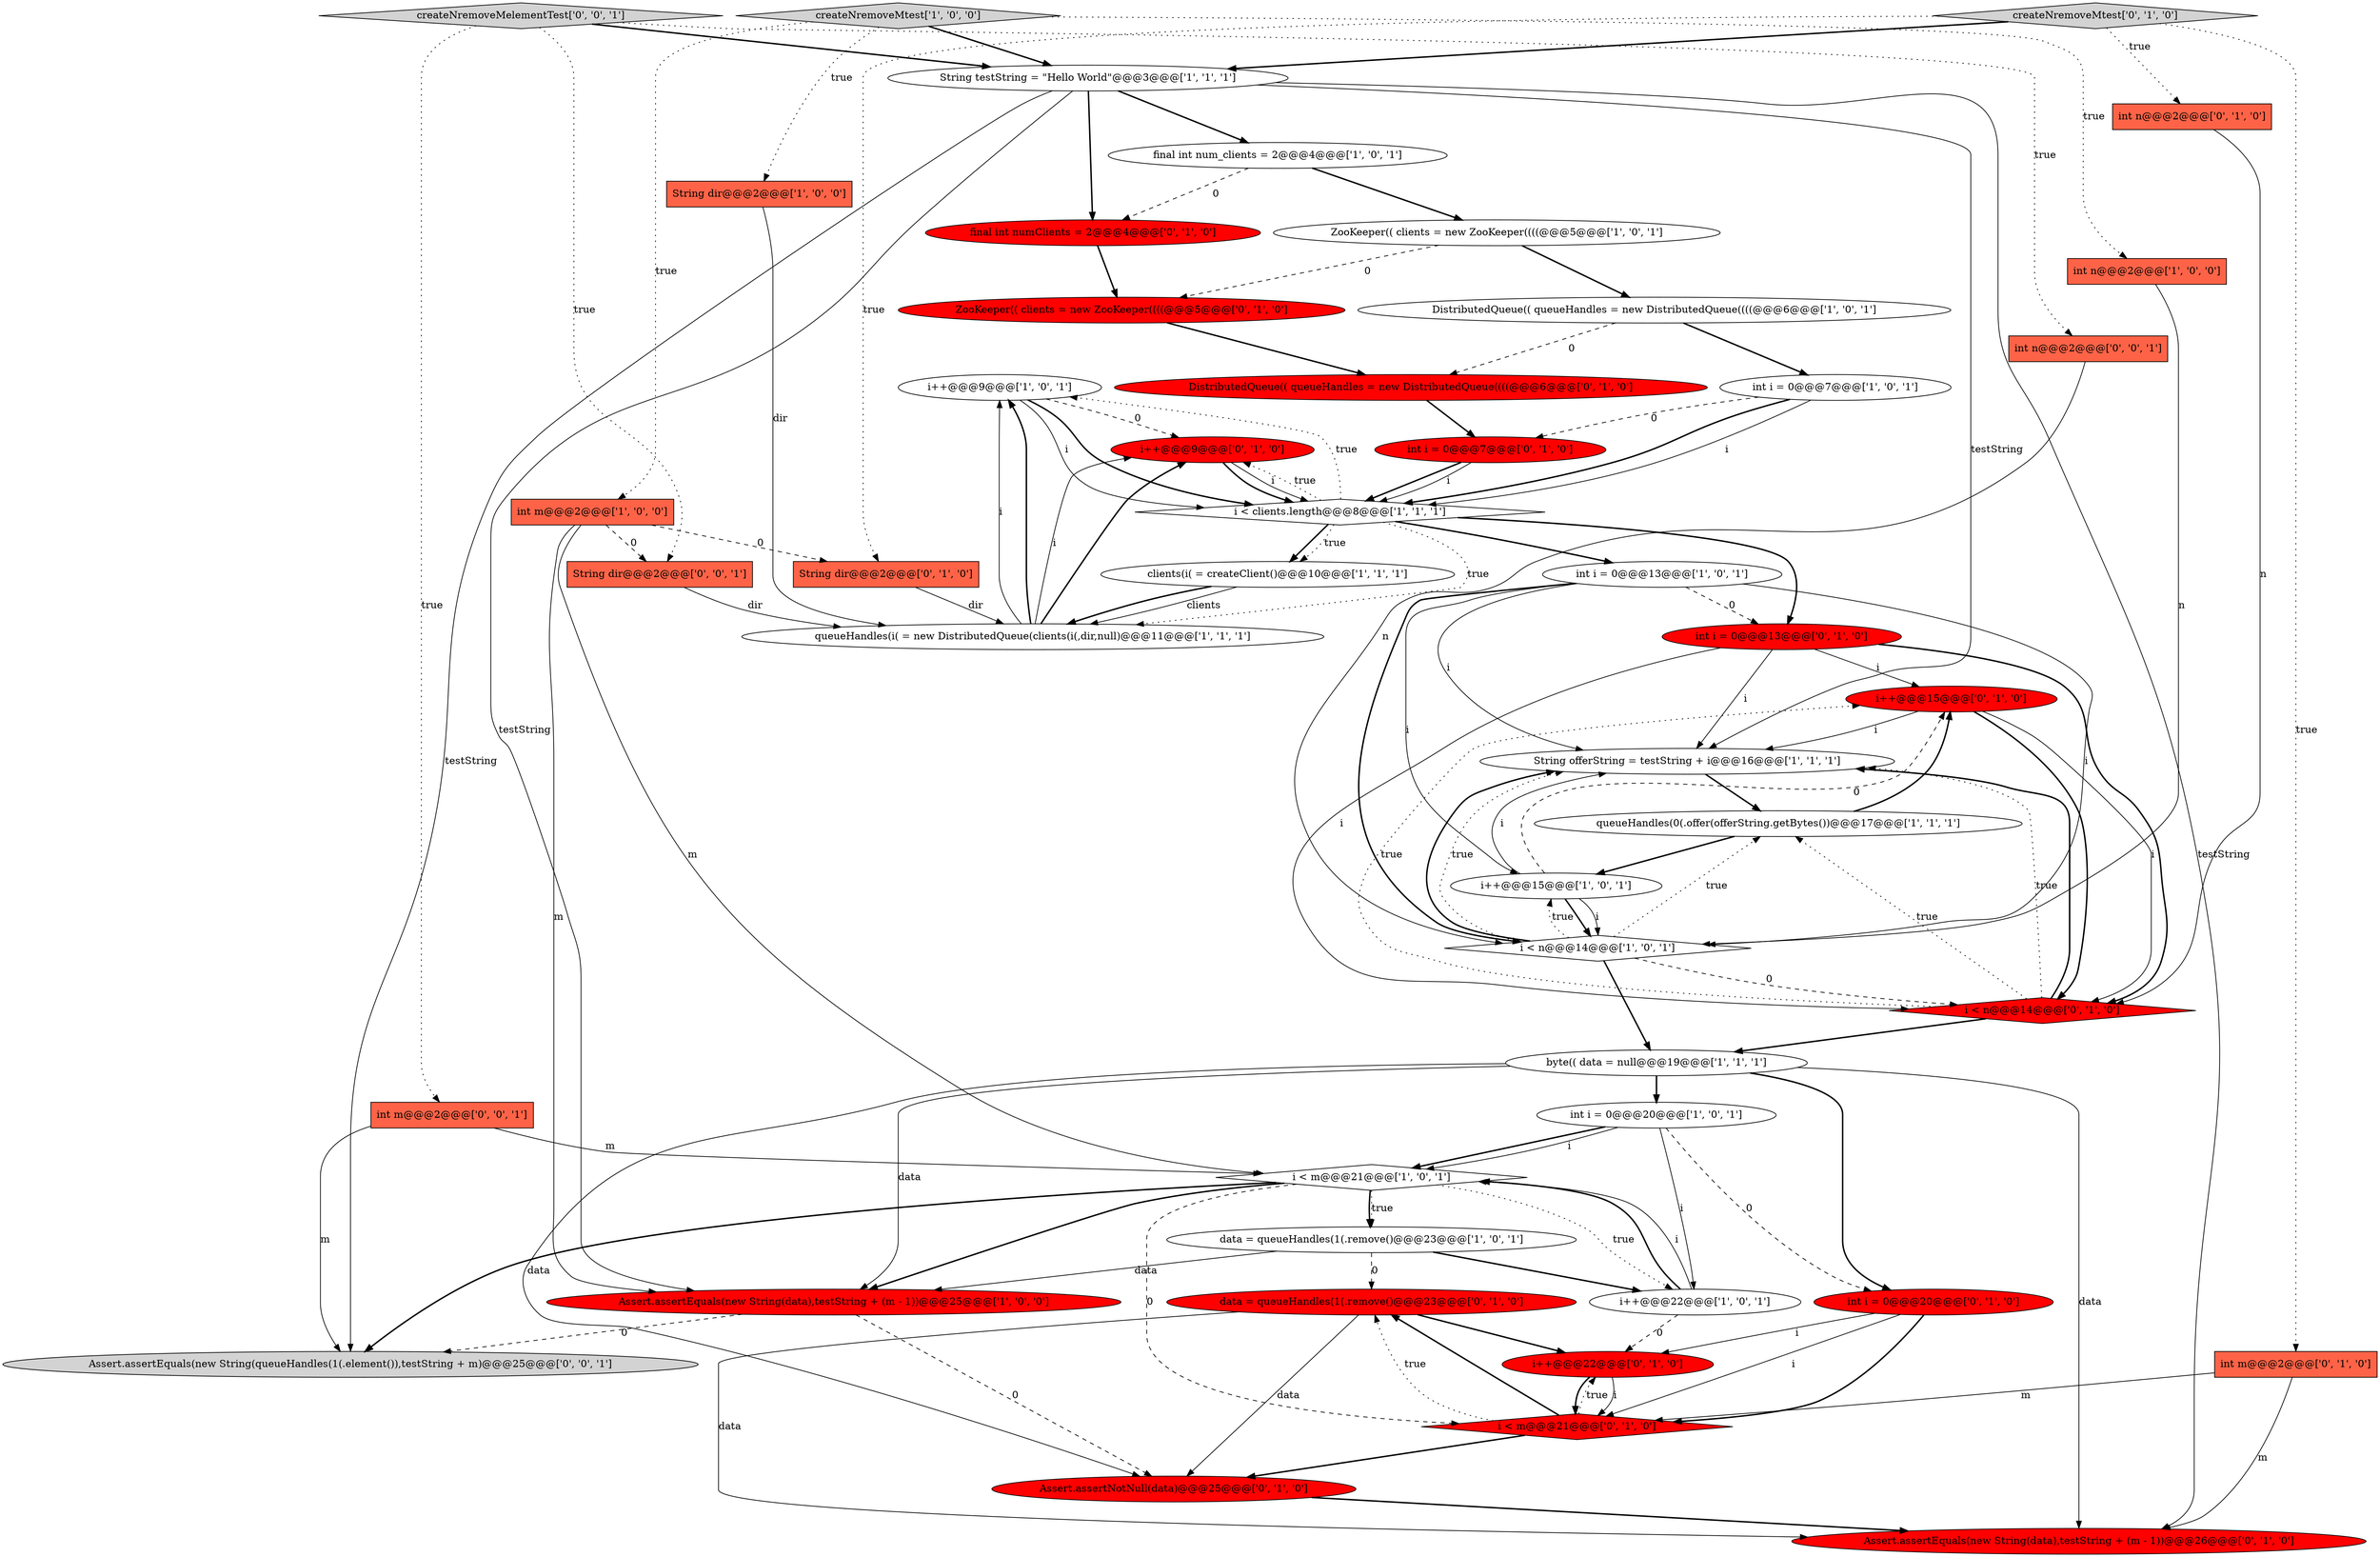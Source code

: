 digraph {
11 [style = filled, label = "i++@@@9@@@['1', '0', '1']", fillcolor = white, shape = ellipse image = "AAA0AAABBB1BBB"];
44 [style = filled, label = "createNremoveMelementTest['0', '0', '1']", fillcolor = lightgray, shape = diamond image = "AAA0AAABBB3BBB"];
18 [style = filled, label = "i < m@@@21@@@['1', '0', '1']", fillcolor = white, shape = diamond image = "AAA0AAABBB1BBB"];
37 [style = filled, label = "String dir@@@2@@@['0', '1', '0']", fillcolor = tomato, shape = box image = "AAA1AAABBB2BBB"];
35 [style = filled, label = "DistributedQueue(( queueHandles = new DistributedQueue((((@@@6@@@['0', '1', '0']", fillcolor = red, shape = ellipse image = "AAA1AAABBB2BBB"];
2 [style = filled, label = "i < n@@@14@@@['1', '0', '1']", fillcolor = white, shape = diamond image = "AAA0AAABBB1BBB"];
41 [style = filled, label = "i++@@@15@@@['0', '1', '0']", fillcolor = red, shape = ellipse image = "AAA1AAABBB2BBB"];
26 [style = filled, label = "int n@@@2@@@['0', '1', '0']", fillcolor = tomato, shape = box image = "AAA0AAABBB2BBB"];
25 [style = filled, label = "int i = 0@@@13@@@['0', '1', '0']", fillcolor = red, shape = ellipse image = "AAA1AAABBB2BBB"];
39 [style = filled, label = "data = queueHandles(1(.remove()@@@23@@@['0', '1', '0']", fillcolor = red, shape = ellipse image = "AAA1AAABBB2BBB"];
46 [style = filled, label = "String dir@@@2@@@['0', '0', '1']", fillcolor = tomato, shape = box image = "AAA0AAABBB3BBB"];
0 [style = filled, label = "queueHandles(i( = new DistributedQueue(clients(i(,dir,null)@@@11@@@['1', '1', '1']", fillcolor = white, shape = ellipse image = "AAA0AAABBB1BBB"];
5 [style = filled, label = "queueHandles(0(.offer(offerString.getBytes())@@@17@@@['1', '1', '1']", fillcolor = white, shape = ellipse image = "AAA0AAABBB1BBB"];
22 [style = filled, label = "String offerString = testString + i@@@16@@@['1', '1', '1']", fillcolor = white, shape = ellipse image = "AAA0AAABBB1BBB"];
27 [style = filled, label = "i++@@@9@@@['0', '1', '0']", fillcolor = red, shape = ellipse image = "AAA1AAABBB2BBB"];
1 [style = filled, label = "ZooKeeper(( clients = new ZooKeeper((((@@@5@@@['1', '0', '1']", fillcolor = white, shape = ellipse image = "AAA0AAABBB1BBB"];
24 [style = filled, label = "final int numClients = 2@@@4@@@['0', '1', '0']", fillcolor = red, shape = ellipse image = "AAA1AAABBB2BBB"];
40 [style = filled, label = "Assert.assertNotNull(data)@@@25@@@['0', '1', '0']", fillcolor = red, shape = ellipse image = "AAA1AAABBB2BBB"];
34 [style = filled, label = "int i = 0@@@7@@@['0', '1', '0']", fillcolor = red, shape = ellipse image = "AAA1AAABBB2BBB"];
30 [style = filled, label = "int m@@@2@@@['0', '1', '0']", fillcolor = tomato, shape = box image = "AAA0AAABBB2BBB"];
43 [style = filled, label = "Assert.assertEquals(new String(queueHandles(1(.element()),testString + m)@@@25@@@['0', '0', '1']", fillcolor = lightgray, shape = ellipse image = "AAA0AAABBB3BBB"];
15 [style = filled, label = "int i = 0@@@13@@@['1', '0', '1']", fillcolor = white, shape = ellipse image = "AAA0AAABBB1BBB"];
21 [style = filled, label = "DistributedQueue(( queueHandles = new DistributedQueue((((@@@6@@@['1', '0', '1']", fillcolor = white, shape = ellipse image = "AAA0AAABBB1BBB"];
32 [style = filled, label = "ZooKeeper(( clients = new ZooKeeper((((@@@5@@@['0', '1', '0']", fillcolor = red, shape = ellipse image = "AAA1AAABBB2BBB"];
16 [style = filled, label = "i++@@@15@@@['1', '0', '1']", fillcolor = white, shape = ellipse image = "AAA0AAABBB1BBB"];
33 [style = filled, label = "createNremoveMtest['0', '1', '0']", fillcolor = lightgray, shape = diamond image = "AAA0AAABBB2BBB"];
3 [style = filled, label = "Assert.assertEquals(new String(data),testString + (m - 1))@@@25@@@['1', '0', '0']", fillcolor = red, shape = ellipse image = "AAA1AAABBB1BBB"];
19 [style = filled, label = "String testString = \"Hello World\"@@@3@@@['1', '1', '1']", fillcolor = white, shape = ellipse image = "AAA0AAABBB1BBB"];
17 [style = filled, label = "createNremoveMtest['1', '0', '0']", fillcolor = lightgray, shape = diamond image = "AAA0AAABBB1BBB"];
6 [style = filled, label = "data = queueHandles(1(.remove()@@@23@@@['1', '0', '1']", fillcolor = white, shape = ellipse image = "AAA0AAABBB1BBB"];
8 [style = filled, label = "byte(( data = null@@@19@@@['1', '1', '1']", fillcolor = white, shape = ellipse image = "AAA0AAABBB1BBB"];
23 [style = filled, label = "int i = 0@@@20@@@['1', '0', '1']", fillcolor = white, shape = ellipse image = "AAA0AAABBB1BBB"];
38 [style = filled, label = "i < n@@@14@@@['0', '1', '0']", fillcolor = red, shape = diamond image = "AAA1AAABBB2BBB"];
20 [style = filled, label = "i < clients.length@@@8@@@['1', '1', '1']", fillcolor = white, shape = diamond image = "AAA0AAABBB1BBB"];
4 [style = filled, label = "i++@@@22@@@['1', '0', '1']", fillcolor = white, shape = ellipse image = "AAA0AAABBB1BBB"];
36 [style = filled, label = "int i = 0@@@20@@@['0', '1', '0']", fillcolor = red, shape = ellipse image = "AAA1AAABBB2BBB"];
10 [style = filled, label = "final int num_clients = 2@@@4@@@['1', '0', '1']", fillcolor = white, shape = ellipse image = "AAA0AAABBB1BBB"];
45 [style = filled, label = "int m@@@2@@@['0', '0', '1']", fillcolor = tomato, shape = box image = "AAA0AAABBB3BBB"];
7 [style = filled, label = "String dir@@@2@@@['1', '0', '0']", fillcolor = tomato, shape = box image = "AAA0AAABBB1BBB"];
28 [style = filled, label = "Assert.assertEquals(new String(data),testString + (m - 1))@@@26@@@['0', '1', '0']", fillcolor = red, shape = ellipse image = "AAA1AAABBB2BBB"];
29 [style = filled, label = "i++@@@22@@@['0', '1', '0']", fillcolor = red, shape = ellipse image = "AAA1AAABBB2BBB"];
9 [style = filled, label = "int i = 0@@@7@@@['1', '0', '1']", fillcolor = white, shape = ellipse image = "AAA0AAABBB1BBB"];
13 [style = filled, label = "int n@@@2@@@['1', '0', '0']", fillcolor = tomato, shape = box image = "AAA0AAABBB1BBB"];
12 [style = filled, label = "clients(i( = createClient()@@@10@@@['1', '1', '1']", fillcolor = white, shape = ellipse image = "AAA0AAABBB1BBB"];
14 [style = filled, label = "int m@@@2@@@['1', '0', '0']", fillcolor = tomato, shape = box image = "AAA1AAABBB1BBB"];
31 [style = filled, label = "i < m@@@21@@@['0', '1', '0']", fillcolor = red, shape = diamond image = "AAA1AAABBB2BBB"];
42 [style = filled, label = "int n@@@2@@@['0', '0', '1']", fillcolor = tomato, shape = box image = "AAA0AAABBB3BBB"];
7->0 [style = solid, label="dir"];
32->35 [style = bold, label=""];
18->3 [style = bold, label=""];
3->40 [style = dashed, label="0"];
14->18 [style = solid, label="m"];
34->20 [style = bold, label=""];
20->11 [style = dotted, label="true"];
2->22 [style = dotted, label="true"];
8->3 [style = solid, label="data"];
38->41 [style = dotted, label="true"];
20->0 [style = dotted, label="true"];
24->32 [style = bold, label=""];
29->31 [style = solid, label="i"];
44->19 [style = bold, label=""];
17->14 [style = dotted, label="true"];
20->27 [style = dotted, label="true"];
11->20 [style = solid, label="i"];
33->26 [style = dotted, label="true"];
8->28 [style = solid, label="data"];
19->24 [style = bold, label=""];
8->36 [style = bold, label=""];
15->25 [style = dashed, label="0"];
1->21 [style = bold, label=""];
15->16 [style = solid, label="i"];
12->0 [style = solid, label="clients"];
45->43 [style = solid, label="m"];
15->2 [style = solid, label="i"];
26->38 [style = solid, label="n"];
31->40 [style = bold, label=""];
33->37 [style = dotted, label="true"];
20->15 [style = bold, label=""];
38->5 [style = dotted, label="true"];
10->24 [style = dashed, label="0"];
6->3 [style = solid, label="data"];
31->39 [style = dotted, label="true"];
39->29 [style = bold, label=""];
41->22 [style = solid, label="i"];
8->23 [style = bold, label=""];
16->2 [style = solid, label="i"];
8->40 [style = solid, label="data"];
19->28 [style = solid, label="testString"];
44->46 [style = dotted, label="true"];
36->31 [style = bold, label=""];
36->31 [style = solid, label="i"];
0->27 [style = solid, label="i"];
4->18 [style = bold, label=""];
23->4 [style = solid, label="i"];
13->2 [style = solid, label="n"];
39->40 [style = solid, label="data"];
20->25 [style = bold, label=""];
22->5 [style = bold, label=""];
9->34 [style = dashed, label="0"];
18->6 [style = dotted, label="true"];
6->4 [style = bold, label=""];
16->41 [style = dashed, label="0"];
21->9 [style = bold, label=""];
44->42 [style = dotted, label="true"];
41->38 [style = bold, label=""];
35->34 [style = bold, label=""];
31->29 [style = dotted, label="true"];
10->1 [style = bold, label=""];
18->31 [style = dashed, label="0"];
27->20 [style = bold, label=""];
46->0 [style = solid, label="dir"];
44->45 [style = dotted, label="true"];
25->38 [style = bold, label=""];
14->37 [style = dashed, label="0"];
4->18 [style = solid, label="i"];
45->18 [style = solid, label="m"];
0->11 [style = bold, label=""];
38->22 [style = dotted, label="true"];
19->10 [style = bold, label=""];
9->20 [style = bold, label=""];
1->32 [style = dashed, label="0"];
14->46 [style = dashed, label="0"];
30->31 [style = solid, label="m"];
5->16 [style = bold, label=""];
18->6 [style = bold, label=""];
25->38 [style = solid, label="i"];
19->22 [style = solid, label="testString"];
38->8 [style = bold, label=""];
31->39 [style = bold, label=""];
21->35 [style = dashed, label="0"];
33->19 [style = bold, label=""];
11->27 [style = dashed, label="0"];
37->0 [style = solid, label="dir"];
2->5 [style = dotted, label="true"];
23->18 [style = bold, label=""];
2->16 [style = dotted, label="true"];
39->28 [style = solid, label="data"];
11->20 [style = bold, label=""];
15->2 [style = bold, label=""];
25->41 [style = solid, label="i"];
14->3 [style = solid, label="m"];
23->18 [style = solid, label="i"];
0->27 [style = bold, label=""];
29->31 [style = bold, label=""];
16->22 [style = solid, label="i"];
34->20 [style = solid, label="i"];
41->38 [style = solid, label="i"];
40->28 [style = bold, label=""];
16->2 [style = bold, label=""];
12->0 [style = bold, label=""];
33->30 [style = dotted, label="true"];
2->38 [style = dashed, label="0"];
27->20 [style = solid, label="i"];
17->19 [style = bold, label=""];
23->36 [style = dashed, label="0"];
19->43 [style = solid, label="testString"];
19->3 [style = solid, label="testString"];
6->39 [style = dashed, label="0"];
5->41 [style = bold, label=""];
18->43 [style = bold, label=""];
15->22 [style = solid, label="i"];
3->43 [style = dashed, label="0"];
0->11 [style = solid, label="i"];
36->29 [style = solid, label="i"];
20->12 [style = bold, label=""];
42->2 [style = solid, label="n"];
17->7 [style = dotted, label="true"];
9->20 [style = solid, label="i"];
20->12 [style = dotted, label="true"];
18->4 [style = dotted, label="true"];
4->29 [style = dashed, label="0"];
2->22 [style = bold, label=""];
38->22 [style = bold, label=""];
17->13 [style = dotted, label="true"];
25->22 [style = solid, label="i"];
2->8 [style = bold, label=""];
30->28 [style = solid, label="m"];
}

